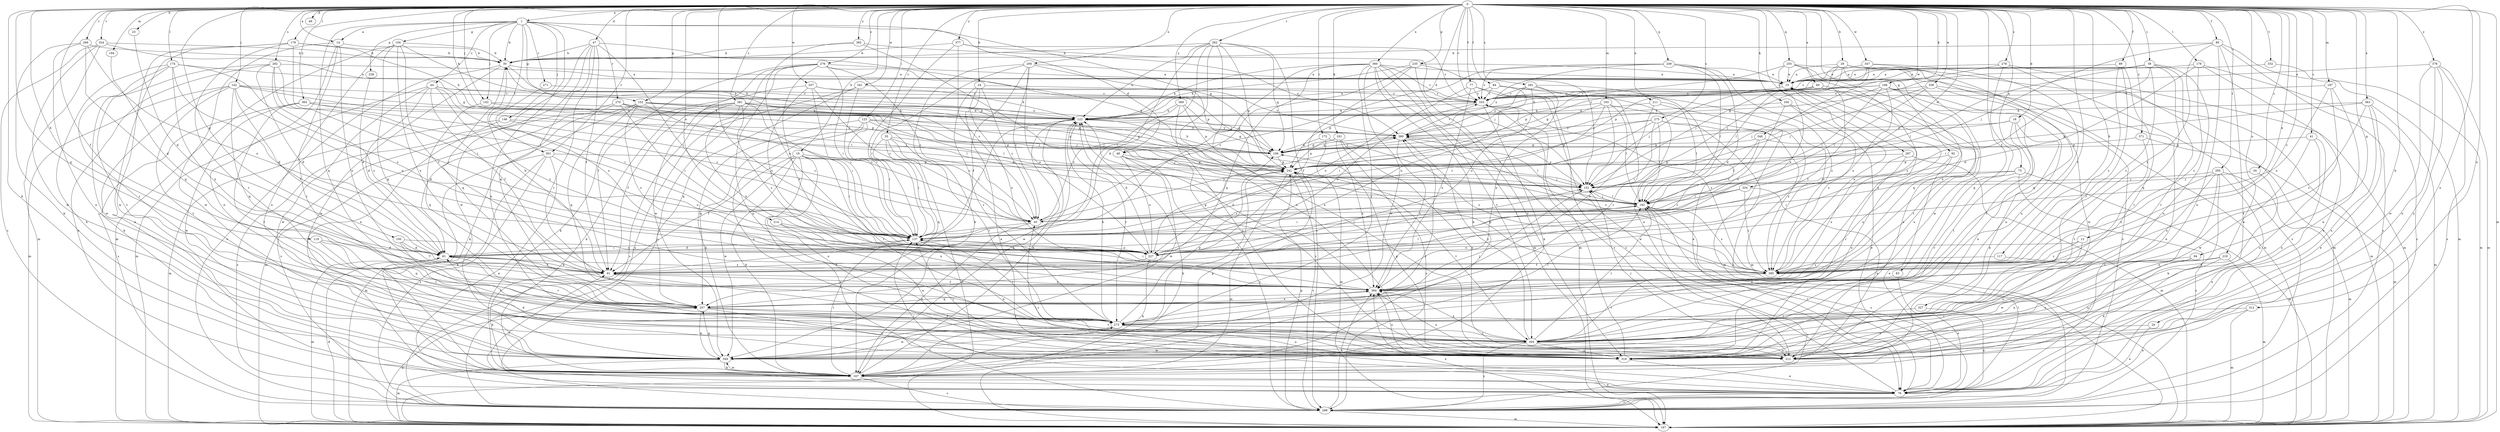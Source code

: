 strict digraph  {
0;
1;
13;
14;
15;
16;
18;
20;
23;
24;
29;
30;
34;
35;
38;
41;
44;
45;
46;
47;
48;
61;
69;
73;
76;
77;
80;
83;
84;
89;
91;
92;
94;
100;
102;
104;
106;
117;
119;
122;
123;
137;
142;
143;
146;
152;
160;
161;
166;
167;
172;
174;
178;
179;
182;
187;
193;
194;
197;
200;
211;
212;
214;
219;
227;
235;
238;
242;
249;
255;
257;
262;
266;
270;
271;
273;
275;
276;
278;
281;
282;
287;
288;
295;
301;
304;
312;
318;
324;
327;
332;
333;
334;
336;
337;
341;
347;
348;
349;
360;
363;
364;
365;
369;
371;
377;
378;
380;
381;
382;
395;
0 -> 1  [label=a];
0 -> 13  [label=a];
0 -> 14  [label=a];
0 -> 16  [label=b];
0 -> 18  [label=b];
0 -> 20  [label=b];
0 -> 23  [label=b];
0 -> 24  [label=b];
0 -> 29  [label=b];
0 -> 34  [label=c];
0 -> 35  [label=c];
0 -> 38  [label=c];
0 -> 41  [label=c];
0 -> 46  [label=d];
0 -> 47  [label=d];
0 -> 48  [label=d];
0 -> 69  [label=e];
0 -> 73  [label=e];
0 -> 77  [label=f];
0 -> 80  [label=f];
0 -> 83  [label=f];
0 -> 84  [label=f];
0 -> 89  [label=f];
0 -> 91  [label=f];
0 -> 92  [label=g];
0 -> 94  [label=g];
0 -> 100  [label=g];
0 -> 102  [label=g];
0 -> 117  [label=h];
0 -> 119  [label=h];
0 -> 122  [label=h];
0 -> 123  [label=i];
0 -> 137  [label=i];
0 -> 142  [label=j];
0 -> 143  [label=j];
0 -> 160  [label=k];
0 -> 161  [label=k];
0 -> 166  [label=k];
0 -> 167  [label=k];
0 -> 172  [label=l];
0 -> 174  [label=l];
0 -> 178  [label=l];
0 -> 179  [label=l];
0 -> 187  [label=m];
0 -> 193  [label=m];
0 -> 194  [label=m];
0 -> 197  [label=m];
0 -> 200  [label=n];
0 -> 211  [label=n];
0 -> 214  [label=o];
0 -> 219  [label=o];
0 -> 235  [label=p];
0 -> 249  [label=q];
0 -> 255  [label=q];
0 -> 257  [label=q];
0 -> 262  [label=r];
0 -> 266  [label=r];
0 -> 275  [label=s];
0 -> 276  [label=s];
0 -> 278  [label=s];
0 -> 281  [label=s];
0 -> 282  [label=s];
0 -> 287  [label=s];
0 -> 295  [label=t];
0 -> 301  [label=t];
0 -> 312  [label=u];
0 -> 318  [label=u];
0 -> 324  [label=v];
0 -> 327  [label=v];
0 -> 332  [label=v];
0 -> 333  [label=v];
0 -> 334  [label=w];
0 -> 336  [label=w];
0 -> 337  [label=w];
0 -> 341  [label=w];
0 -> 347  [label=w];
0 -> 348  [label=w];
0 -> 360  [label=x];
0 -> 363  [label=x];
0 -> 365  [label=y];
0 -> 369  [label=y];
0 -> 371  [label=y];
0 -> 377  [label=y];
0 -> 378  [label=y];
0 -> 381  [label=z];
0 -> 382  [label=z];
0 -> 395  [label=z];
1 -> 14  [label=a];
1 -> 30  [label=b];
1 -> 44  [label=c];
1 -> 48  [label=d];
1 -> 102  [label=g];
1 -> 104  [label=g];
1 -> 106  [label=g];
1 -> 143  [label=j];
1 -> 146  [label=j];
1 -> 212  [label=n];
1 -> 238  [label=p];
1 -> 257  [label=q];
1 -> 270  [label=r];
1 -> 271  [label=r];
1 -> 301  [label=t];
13 -> 227  [label=o];
13 -> 318  [label=u];
13 -> 395  [label=z];
14 -> 30  [label=b];
14 -> 212  [label=n];
14 -> 304  [label=t];
14 -> 349  [label=w];
14 -> 364  [label=x];
15 -> 333  [label=v];
15 -> 364  [label=x];
16 -> 91  [label=f];
16 -> 137  [label=i];
16 -> 167  [label=k];
16 -> 242  [label=p];
16 -> 273  [label=r];
16 -> 288  [label=s];
16 -> 318  [label=u];
16 -> 349  [label=w];
18 -> 167  [label=k];
18 -> 212  [label=n];
18 -> 242  [label=p];
18 -> 304  [label=t];
18 -> 380  [label=y];
20 -> 76  [label=e];
20 -> 304  [label=t];
23 -> 61  [label=d];
24 -> 45  [label=c];
24 -> 76  [label=e];
24 -> 273  [label=r];
24 -> 333  [label=v];
24 -> 364  [label=x];
29 -> 15  [label=a];
29 -> 152  [label=j];
29 -> 182  [label=l];
29 -> 197  [label=m];
29 -> 288  [label=s];
29 -> 333  [label=v];
29 -> 349  [label=w];
29 -> 364  [label=x];
30 -> 15  [label=a];
30 -> 122  [label=h];
30 -> 257  [label=q];
30 -> 288  [label=s];
30 -> 349  [label=w];
34 -> 152  [label=j];
34 -> 318  [label=u];
35 -> 106  [label=g];
35 -> 137  [label=i];
35 -> 152  [label=j];
35 -> 197  [label=m];
35 -> 257  [label=q];
35 -> 273  [label=r];
38 -> 15  [label=a];
38 -> 106  [label=g];
38 -> 137  [label=i];
38 -> 182  [label=l];
38 -> 257  [label=q];
38 -> 304  [label=t];
38 -> 318  [label=u];
38 -> 395  [label=z];
41 -> 106  [label=g];
41 -> 212  [label=n];
41 -> 318  [label=u];
41 -> 349  [label=w];
44 -> 61  [label=d];
44 -> 91  [label=f];
44 -> 137  [label=i];
44 -> 197  [label=m];
44 -> 333  [label=v];
44 -> 349  [label=w];
44 -> 380  [label=y];
44 -> 395  [label=z];
45 -> 137  [label=i];
45 -> 167  [label=k];
45 -> 380  [label=y];
47 -> 30  [label=b];
47 -> 76  [label=e];
47 -> 91  [label=f];
47 -> 137  [label=i];
47 -> 242  [label=p];
47 -> 257  [label=q];
47 -> 273  [label=r];
47 -> 349  [label=w];
48 -> 212  [label=n];
48 -> 227  [label=o];
48 -> 242  [label=p];
48 -> 288  [label=s];
48 -> 349  [label=w];
61 -> 91  [label=f];
61 -> 137  [label=i];
61 -> 197  [label=m];
61 -> 273  [label=r];
61 -> 395  [label=z];
69 -> 91  [label=f];
69 -> 122  [label=h];
69 -> 152  [label=j];
69 -> 304  [label=t];
69 -> 318  [label=u];
69 -> 333  [label=v];
73 -> 137  [label=i];
73 -> 152  [label=j];
73 -> 197  [label=m];
73 -> 273  [label=r];
73 -> 288  [label=s];
76 -> 45  [label=c];
76 -> 91  [label=f];
76 -> 137  [label=i];
76 -> 182  [label=l];
76 -> 288  [label=s];
76 -> 333  [label=v];
77 -> 76  [label=e];
77 -> 227  [label=o];
77 -> 288  [label=s];
77 -> 333  [label=v];
77 -> 364  [label=x];
80 -> 30  [label=b];
80 -> 76  [label=e];
80 -> 152  [label=j];
80 -> 197  [label=m];
80 -> 212  [label=n];
80 -> 288  [label=s];
80 -> 395  [label=z];
83 -> 76  [label=e];
83 -> 364  [label=x];
84 -> 212  [label=n];
84 -> 227  [label=o];
84 -> 242  [label=p];
84 -> 333  [label=v];
84 -> 395  [label=z];
89 -> 15  [label=a];
89 -> 273  [label=r];
89 -> 304  [label=t];
89 -> 395  [label=z];
91 -> 30  [label=b];
91 -> 61  [label=d];
91 -> 167  [label=k];
91 -> 182  [label=l];
91 -> 212  [label=n];
91 -> 364  [label=x];
92 -> 76  [label=e];
92 -> 242  [label=p];
92 -> 364  [label=x];
94 -> 318  [label=u];
94 -> 349  [label=w];
94 -> 395  [label=z];
100 -> 61  [label=d];
100 -> 91  [label=f];
100 -> 227  [label=o];
100 -> 304  [label=t];
102 -> 45  [label=c];
102 -> 61  [label=d];
102 -> 106  [label=g];
102 -> 122  [label=h];
102 -> 152  [label=j];
102 -> 167  [label=k];
102 -> 257  [label=q];
102 -> 395  [label=z];
104 -> 30  [label=b];
104 -> 91  [label=f];
104 -> 197  [label=m];
104 -> 242  [label=p];
104 -> 257  [label=q];
104 -> 318  [label=u];
104 -> 364  [label=x];
106 -> 122  [label=h];
106 -> 242  [label=p];
106 -> 380  [label=y];
117 -> 212  [label=n];
117 -> 395  [label=z];
119 -> 61  [label=d];
119 -> 257  [label=q];
119 -> 273  [label=r];
122 -> 30  [label=b];
122 -> 106  [label=g];
122 -> 137  [label=i];
122 -> 167  [label=k];
122 -> 273  [label=r];
122 -> 349  [label=w];
122 -> 380  [label=y];
123 -> 45  [label=c];
123 -> 106  [label=g];
123 -> 137  [label=i];
123 -> 167  [label=k];
123 -> 257  [label=q];
123 -> 318  [label=u];
123 -> 380  [label=y];
137 -> 61  [label=d];
137 -> 212  [label=n];
137 -> 227  [label=o];
142 -> 91  [label=f];
142 -> 167  [label=k];
142 -> 182  [label=l];
142 -> 197  [label=m];
142 -> 227  [label=o];
142 -> 242  [label=p];
142 -> 257  [label=q];
142 -> 304  [label=t];
142 -> 333  [label=v];
143 -> 122  [label=h];
143 -> 152  [label=j];
143 -> 257  [label=q];
146 -> 45  [label=c];
146 -> 197  [label=m];
146 -> 288  [label=s];
146 -> 380  [label=y];
152 -> 182  [label=l];
152 -> 380  [label=y];
160 -> 76  [label=e];
160 -> 122  [label=h];
160 -> 227  [label=o];
160 -> 395  [label=z];
161 -> 106  [label=g];
161 -> 212  [label=n];
161 -> 242  [label=p];
161 -> 288  [label=s];
161 -> 364  [label=x];
166 -> 106  [label=g];
166 -> 152  [label=j];
166 -> 182  [label=l];
166 -> 197  [label=m];
166 -> 212  [label=n];
166 -> 227  [label=o];
166 -> 304  [label=t];
166 -> 333  [label=v];
167 -> 76  [label=e];
167 -> 122  [label=h];
167 -> 137  [label=i];
167 -> 242  [label=p];
167 -> 273  [label=r];
167 -> 288  [label=s];
167 -> 349  [label=w];
167 -> 380  [label=y];
172 -> 106  [label=g];
172 -> 197  [label=m];
172 -> 395  [label=z];
174 -> 15  [label=a];
174 -> 61  [label=d];
174 -> 167  [label=k];
174 -> 227  [label=o];
174 -> 273  [label=r];
174 -> 304  [label=t];
174 -> 364  [label=x];
178 -> 15  [label=a];
178 -> 61  [label=d];
178 -> 76  [label=e];
178 -> 288  [label=s];
178 -> 395  [label=z];
179 -> 30  [label=b];
179 -> 76  [label=e];
179 -> 122  [label=h];
179 -> 137  [label=i];
179 -> 273  [label=r];
179 -> 349  [label=w];
182 -> 45  [label=c];
182 -> 137  [label=i];
182 -> 152  [label=j];
182 -> 288  [label=s];
182 -> 395  [label=z];
187 -> 212  [label=n];
187 -> 227  [label=o];
187 -> 304  [label=t];
187 -> 333  [label=v];
193 -> 45  [label=c];
193 -> 122  [label=h];
193 -> 137  [label=i];
193 -> 152  [label=j];
193 -> 182  [label=l];
193 -> 197  [label=m];
194 -> 61  [label=d];
197 -> 61  [label=d];
197 -> 122  [label=h];
197 -> 257  [label=q];
197 -> 364  [label=x];
200 -> 15  [label=a];
200 -> 45  [label=c];
200 -> 91  [label=f];
200 -> 137  [label=i];
200 -> 167  [label=k];
200 -> 227  [label=o];
200 -> 242  [label=p];
211 -> 122  [label=h];
211 -> 182  [label=l];
211 -> 197  [label=m];
211 -> 364  [label=x];
212 -> 15  [label=a];
212 -> 61  [label=d];
212 -> 152  [label=j];
212 -> 364  [label=x];
214 -> 137  [label=i];
214 -> 212  [label=n];
214 -> 364  [label=x];
219 -> 91  [label=f];
219 -> 167  [label=k];
219 -> 197  [label=m];
219 -> 318  [label=u];
227 -> 91  [label=f];
227 -> 106  [label=g];
227 -> 122  [label=h];
227 -> 152  [label=j];
227 -> 167  [label=k];
235 -> 15  [label=a];
235 -> 45  [label=c];
235 -> 91  [label=f];
235 -> 122  [label=h];
235 -> 152  [label=j];
235 -> 197  [label=m];
238 -> 61  [label=d];
242 -> 152  [label=j];
242 -> 197  [label=m];
242 -> 273  [label=r];
242 -> 288  [label=s];
242 -> 304  [label=t];
249 -> 15  [label=a];
249 -> 61  [label=d];
249 -> 122  [label=h];
249 -> 182  [label=l];
249 -> 333  [label=v];
249 -> 380  [label=y];
249 -> 395  [label=z];
255 -> 15  [label=a];
255 -> 197  [label=m];
255 -> 227  [label=o];
255 -> 242  [label=p];
255 -> 257  [label=q];
255 -> 395  [label=z];
257 -> 273  [label=r];
257 -> 304  [label=t];
257 -> 318  [label=u];
257 -> 349  [label=w];
257 -> 364  [label=x];
262 -> 30  [label=b];
262 -> 61  [label=d];
262 -> 106  [label=g];
262 -> 122  [label=h];
262 -> 137  [label=i];
262 -> 212  [label=n];
262 -> 242  [label=p];
262 -> 288  [label=s];
262 -> 318  [label=u];
266 -> 30  [label=b];
266 -> 167  [label=k];
266 -> 212  [label=n];
266 -> 227  [label=o];
266 -> 257  [label=q];
270 -> 122  [label=h];
270 -> 137  [label=i];
270 -> 152  [label=j];
270 -> 182  [label=l];
270 -> 197  [label=m];
270 -> 288  [label=s];
271 -> 227  [label=o];
271 -> 333  [label=v];
273 -> 122  [label=h];
273 -> 137  [label=i];
273 -> 152  [label=j];
273 -> 182  [label=l];
273 -> 242  [label=p];
273 -> 304  [label=t];
273 -> 318  [label=u];
273 -> 349  [label=w];
275 -> 45  [label=c];
275 -> 137  [label=i];
275 -> 182  [label=l];
275 -> 242  [label=p];
275 -> 288  [label=s];
275 -> 380  [label=y];
275 -> 395  [label=z];
276 -> 15  [label=a];
276 -> 45  [label=c];
276 -> 91  [label=f];
276 -> 137  [label=i];
276 -> 152  [label=j];
276 -> 212  [label=n];
276 -> 288  [label=s];
276 -> 349  [label=w];
276 -> 364  [label=x];
278 -> 15  [label=a];
278 -> 197  [label=m];
278 -> 242  [label=p];
278 -> 257  [label=q];
278 -> 288  [label=s];
281 -> 76  [label=e];
281 -> 227  [label=o];
281 -> 273  [label=r];
281 -> 333  [label=v];
281 -> 364  [label=x];
281 -> 380  [label=y];
282 -> 15  [label=a];
282 -> 61  [label=d];
282 -> 76  [label=e];
282 -> 137  [label=i];
282 -> 227  [label=o];
282 -> 349  [label=w];
282 -> 395  [label=z];
287 -> 197  [label=m];
287 -> 242  [label=p];
287 -> 273  [label=r];
287 -> 364  [label=x];
288 -> 182  [label=l];
288 -> 197  [label=m];
288 -> 242  [label=p];
288 -> 364  [label=x];
295 -> 76  [label=e];
295 -> 152  [label=j];
295 -> 167  [label=k];
295 -> 197  [label=m];
295 -> 212  [label=n];
295 -> 364  [label=x];
295 -> 395  [label=z];
301 -> 76  [label=e];
301 -> 167  [label=k];
301 -> 197  [label=m];
301 -> 227  [label=o];
301 -> 242  [label=p];
301 -> 288  [label=s];
304 -> 182  [label=l];
304 -> 212  [label=n];
304 -> 288  [label=s];
304 -> 318  [label=u];
304 -> 349  [label=w];
304 -> 364  [label=x];
304 -> 380  [label=y];
312 -> 76  [label=e];
312 -> 197  [label=m];
312 -> 273  [label=r];
318 -> 76  [label=e];
318 -> 106  [label=g];
318 -> 137  [label=i];
318 -> 333  [label=v];
318 -> 364  [label=x];
324 -> 30  [label=b];
324 -> 106  [label=g];
324 -> 197  [label=m];
324 -> 288  [label=s];
324 -> 349  [label=w];
327 -> 76  [label=e];
327 -> 273  [label=r];
332 -> 15  [label=a];
332 -> 197  [label=m];
333 -> 122  [label=h];
333 -> 167  [label=k];
333 -> 227  [label=o];
333 -> 395  [label=z];
334 -> 45  [label=c];
334 -> 137  [label=i];
334 -> 182  [label=l];
334 -> 212  [label=n];
334 -> 395  [label=z];
336 -> 76  [label=e];
336 -> 152  [label=j];
336 -> 182  [label=l];
336 -> 333  [label=v];
336 -> 349  [label=w];
337 -> 45  [label=c];
337 -> 122  [label=h];
337 -> 137  [label=i];
337 -> 167  [label=k];
337 -> 227  [label=o];
337 -> 333  [label=v];
341 -> 137  [label=i];
341 -> 257  [label=q];
341 -> 288  [label=s];
341 -> 333  [label=v];
341 -> 380  [label=y];
347 -> 15  [label=a];
347 -> 152  [label=j];
347 -> 257  [label=q];
347 -> 318  [label=u];
347 -> 380  [label=y];
348 -> 45  [label=c];
348 -> 106  [label=g];
348 -> 182  [label=l];
348 -> 318  [label=u];
349 -> 167  [label=k];
349 -> 197  [label=m];
349 -> 257  [label=q];
360 -> 15  [label=a];
360 -> 122  [label=h];
360 -> 137  [label=i];
360 -> 167  [label=k];
360 -> 197  [label=m];
360 -> 257  [label=q];
360 -> 273  [label=r];
360 -> 304  [label=t];
360 -> 318  [label=u];
360 -> 333  [label=v];
360 -> 349  [label=w];
363 -> 76  [label=e];
363 -> 122  [label=h];
363 -> 197  [label=m];
363 -> 212  [label=n];
363 -> 242  [label=p];
363 -> 395  [label=z];
364 -> 91  [label=f];
364 -> 122  [label=h];
364 -> 257  [label=q];
365 -> 45  [label=c];
365 -> 122  [label=h];
365 -> 182  [label=l];
365 -> 288  [label=s];
365 -> 304  [label=t];
365 -> 349  [label=w];
369 -> 45  [label=c];
369 -> 106  [label=g];
369 -> 122  [label=h];
369 -> 242  [label=p];
369 -> 318  [label=u];
371 -> 106  [label=g];
371 -> 197  [label=m];
371 -> 304  [label=t];
377 -> 30  [label=b];
377 -> 45  [label=c];
377 -> 137  [label=i];
377 -> 152  [label=j];
377 -> 333  [label=v];
378 -> 15  [label=a];
378 -> 197  [label=m];
378 -> 212  [label=n];
378 -> 288  [label=s];
378 -> 318  [label=u];
378 -> 349  [label=w];
380 -> 106  [label=g];
380 -> 182  [label=l];
380 -> 333  [label=v];
380 -> 364  [label=x];
380 -> 395  [label=z];
381 -> 91  [label=f];
381 -> 122  [label=h];
381 -> 137  [label=i];
381 -> 152  [label=j];
381 -> 167  [label=k];
381 -> 242  [label=p];
381 -> 288  [label=s];
381 -> 364  [label=x];
381 -> 395  [label=z];
382 -> 30  [label=b];
382 -> 182  [label=l];
382 -> 227  [label=o];
382 -> 380  [label=y];
395 -> 15  [label=a];
395 -> 137  [label=i];
395 -> 242  [label=p];
395 -> 304  [label=t];
}
